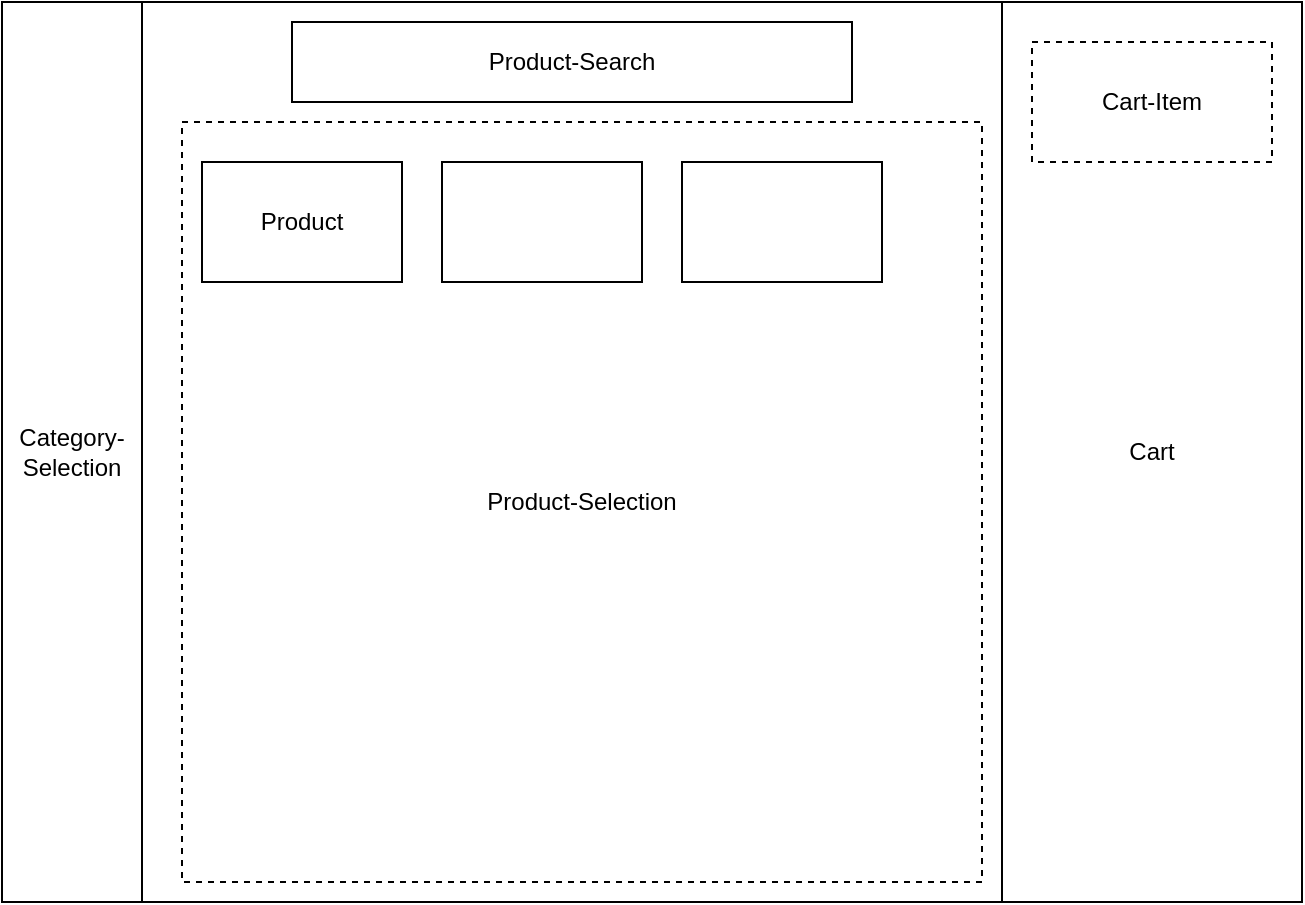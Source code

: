 <mxfile>
    <diagram id="RMW_UhKgQXMHPkgAY7g0" name="Page-1">
        <mxGraphModel dx="939" dy="583" grid="1" gridSize="10" guides="1" tooltips="1" connect="1" arrows="1" fold="1" page="1" pageScale="1" pageWidth="850" pageHeight="1100" math="0" shadow="0">
            <root>
                <mxCell id="0"/>
                <mxCell id="1" parent="0"/>
                <mxCell id="2" value="" style="rounded=1;whiteSpace=wrap;html=1;arcSize=0;" vertex="1" parent="1">
                    <mxGeometry x="140" y="120" width="650" height="450" as="geometry"/>
                </mxCell>
                <mxCell id="3" value="Category-Selection" style="rounded=0;whiteSpace=wrap;html=1;" vertex="1" parent="1">
                    <mxGeometry x="140" y="120" width="70" height="450" as="geometry"/>
                </mxCell>
                <mxCell id="4" value="Product-Search" style="rounded=0;whiteSpace=wrap;html=1;" vertex="1" parent="1">
                    <mxGeometry x="285" y="130" width="280" height="40" as="geometry"/>
                </mxCell>
                <mxCell id="5" value="Cart" style="rounded=0;whiteSpace=wrap;html=1;" vertex="1" parent="1">
                    <mxGeometry x="640" y="120" width="150" height="450" as="geometry"/>
                </mxCell>
                <mxCell id="6" value="Product" style="rounded=0;whiteSpace=wrap;html=1;" vertex="1" parent="1">
                    <mxGeometry x="240" y="200" width="100" height="60" as="geometry"/>
                </mxCell>
                <mxCell id="7" value="" style="rounded=0;whiteSpace=wrap;html=1;" vertex="1" parent="1">
                    <mxGeometry x="360" y="200" width="100" height="60" as="geometry"/>
                </mxCell>
                <mxCell id="8" value="" style="rounded=0;whiteSpace=wrap;html=1;" vertex="1" parent="1">
                    <mxGeometry x="480" y="200" width="100" height="60" as="geometry"/>
                </mxCell>
                <mxCell id="9" value="Product-Selection" style="rounded=0;whiteSpace=wrap;html=1;fillColor=none;dashed=1;" vertex="1" parent="1">
                    <mxGeometry x="230" y="180" width="400" height="380" as="geometry"/>
                </mxCell>
                <mxCell id="10" value="Cart-Item" style="rounded=0;whiteSpace=wrap;html=1;dashed=1;fillColor=none;" vertex="1" parent="1">
                    <mxGeometry x="655" y="140" width="120" height="60" as="geometry"/>
                </mxCell>
            </root>
        </mxGraphModel>
    </diagram>
</mxfile>